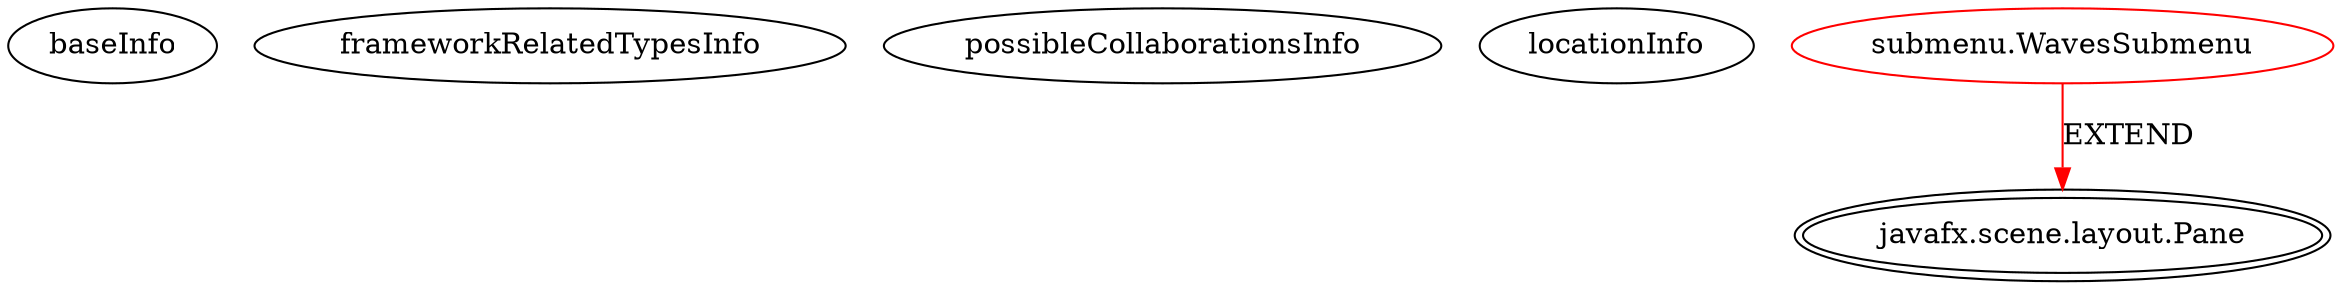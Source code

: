 digraph {
baseInfo[graphId=2289,category="extension_graph",isAnonymous=false,possibleRelation=false]
frameworkRelatedTypesInfo[0="javafx.scene.layout.Pane"]
possibleCollaborationsInfo[]
locationInfo[projectName="cmd802-projectmain",filePath="/cmd802-projectmain/projectmain-master/GroupProject/src/submenu/WavesSubmenu.java",contextSignature="WavesSubmenu",graphId="2289"]
0[label="submenu.WavesSubmenu",vertexType="ROOT_CLIENT_CLASS_DECLARATION",isFrameworkType=false,color=red]
1[label="javafx.scene.layout.Pane",vertexType="FRAMEWORK_CLASS_TYPE",isFrameworkType=true,peripheries=2]
0->1[label="EXTEND",color=red]
}
